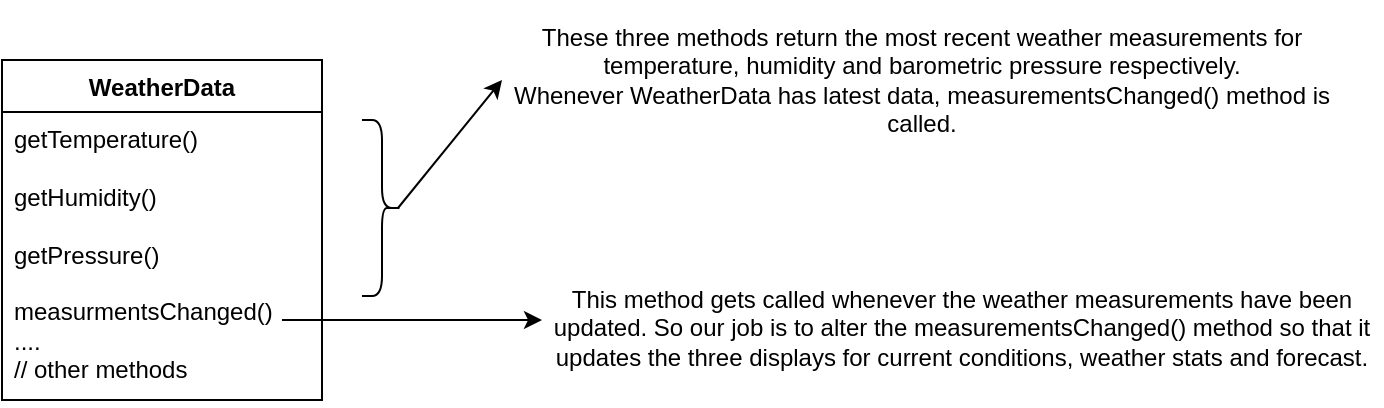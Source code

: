 <mxfile version="21.6.6" type="device">
  <diagram name="Page-1" id="No7O4A_Uq5Ukz30xT3aP">
    <mxGraphModel dx="1034" dy="414" grid="1" gridSize="10" guides="1" tooltips="1" connect="1" arrows="1" fold="1" page="1" pageScale="1" pageWidth="850" pageHeight="1100" math="0" shadow="0">
      <root>
        <mxCell id="0" />
        <mxCell id="1" parent="0" />
        <mxCell id="WB-ahJv37rw48Ibi2NWJ-29" value="WeatherData" style="swimlane;fontStyle=1;align=center;verticalAlign=top;childLayout=stackLayout;horizontal=1;startSize=26;horizontalStack=0;resizeParent=1;resizeParentMax=0;resizeLast=0;collapsible=1;marginBottom=0;whiteSpace=wrap;html=1;" vertex="1" parent="1">
          <mxGeometry x="80" y="40" width="160" height="170" as="geometry" />
        </mxCell>
        <mxCell id="WB-ahJv37rw48Ibi2NWJ-32" value="&lt;div&gt;getTemperature()&lt;/div&gt;&lt;div&gt;&lt;br&gt;&lt;/div&gt;&lt;div&gt;getHumidity()&lt;/div&gt;&lt;div&gt;&lt;br&gt;&lt;/div&gt;&lt;div&gt;getPressure()&lt;/div&gt;&lt;div&gt;&lt;br&gt;&lt;/div&gt;&lt;div&gt;measurmentsChanged()&lt;/div&gt;&lt;div&gt;....&lt;/div&gt;&lt;div&gt;// other methods&lt;br&gt;&lt;/div&gt;" style="text;strokeColor=none;fillColor=none;align=left;verticalAlign=top;spacingLeft=4;spacingRight=4;overflow=hidden;rotatable=0;points=[[0,0.5],[1,0.5]];portConstraint=eastwest;whiteSpace=wrap;html=1;" vertex="1" parent="WB-ahJv37rw48Ibi2NWJ-29">
          <mxGeometry y="26" width="160" height="144" as="geometry" />
        </mxCell>
        <mxCell id="WB-ahJv37rw48Ibi2NWJ-33" value="" style="shape=curlyBracket;whiteSpace=wrap;html=1;rounded=1;flipH=1;labelPosition=right;verticalLabelPosition=middle;align=left;verticalAlign=middle;" vertex="1" parent="1">
          <mxGeometry x="260" y="70" width="20" height="88" as="geometry" />
        </mxCell>
        <mxCell id="WB-ahJv37rw48Ibi2NWJ-34" value="" style="endArrow=classic;html=1;rounded=0;exitX=0.1;exitY=0.5;exitDx=0;exitDy=0;exitPerimeter=0;entryX=0;entryY=0.5;entryDx=0;entryDy=0;" edge="1" parent="1" source="WB-ahJv37rw48Ibi2NWJ-33" target="WB-ahJv37rw48Ibi2NWJ-35">
          <mxGeometry width="50" height="50" relative="1" as="geometry">
            <mxPoint x="290" y="110" as="sourcePoint" />
            <mxPoint x="320" y="40" as="targetPoint" />
          </mxGeometry>
        </mxCell>
        <mxCell id="WB-ahJv37rw48Ibi2NWJ-35" value="&lt;div&gt;These three methods return the most recent weather measurements for temperature, humidity and barometric pressure respectively.&lt;/div&gt;&lt;div&gt;Whenever WeatherData has latest data, measurementsChanged() method is called.&lt;br&gt;&lt;/div&gt;" style="text;html=1;strokeColor=none;fillColor=none;align=center;verticalAlign=middle;whiteSpace=wrap;rounded=0;" vertex="1" parent="1">
          <mxGeometry x="330" y="10" width="420" height="80" as="geometry" />
        </mxCell>
        <mxCell id="WB-ahJv37rw48Ibi2NWJ-36" value="" style="endArrow=classic;html=1;rounded=0;exitX=0.875;exitY=0.722;exitDx=0;exitDy=0;exitPerimeter=0;" edge="1" parent="1" source="WB-ahJv37rw48Ibi2NWJ-32">
          <mxGeometry width="50" height="50" relative="1" as="geometry">
            <mxPoint x="300" y="220" as="sourcePoint" />
            <mxPoint x="350" y="170" as="targetPoint" />
          </mxGeometry>
        </mxCell>
        <mxCell id="WB-ahJv37rw48Ibi2NWJ-37" value="This method gets called whenever the weather measurements have been updated. So our job is to alter the measurementsChanged() method so that it updates the three displays for current conditions, weather stats and forecast." style="text;html=1;strokeColor=none;fillColor=none;align=center;verticalAlign=middle;whiteSpace=wrap;rounded=0;" vertex="1" parent="1">
          <mxGeometry x="350" y="138" width="420" height="72" as="geometry" />
        </mxCell>
      </root>
    </mxGraphModel>
  </diagram>
</mxfile>
